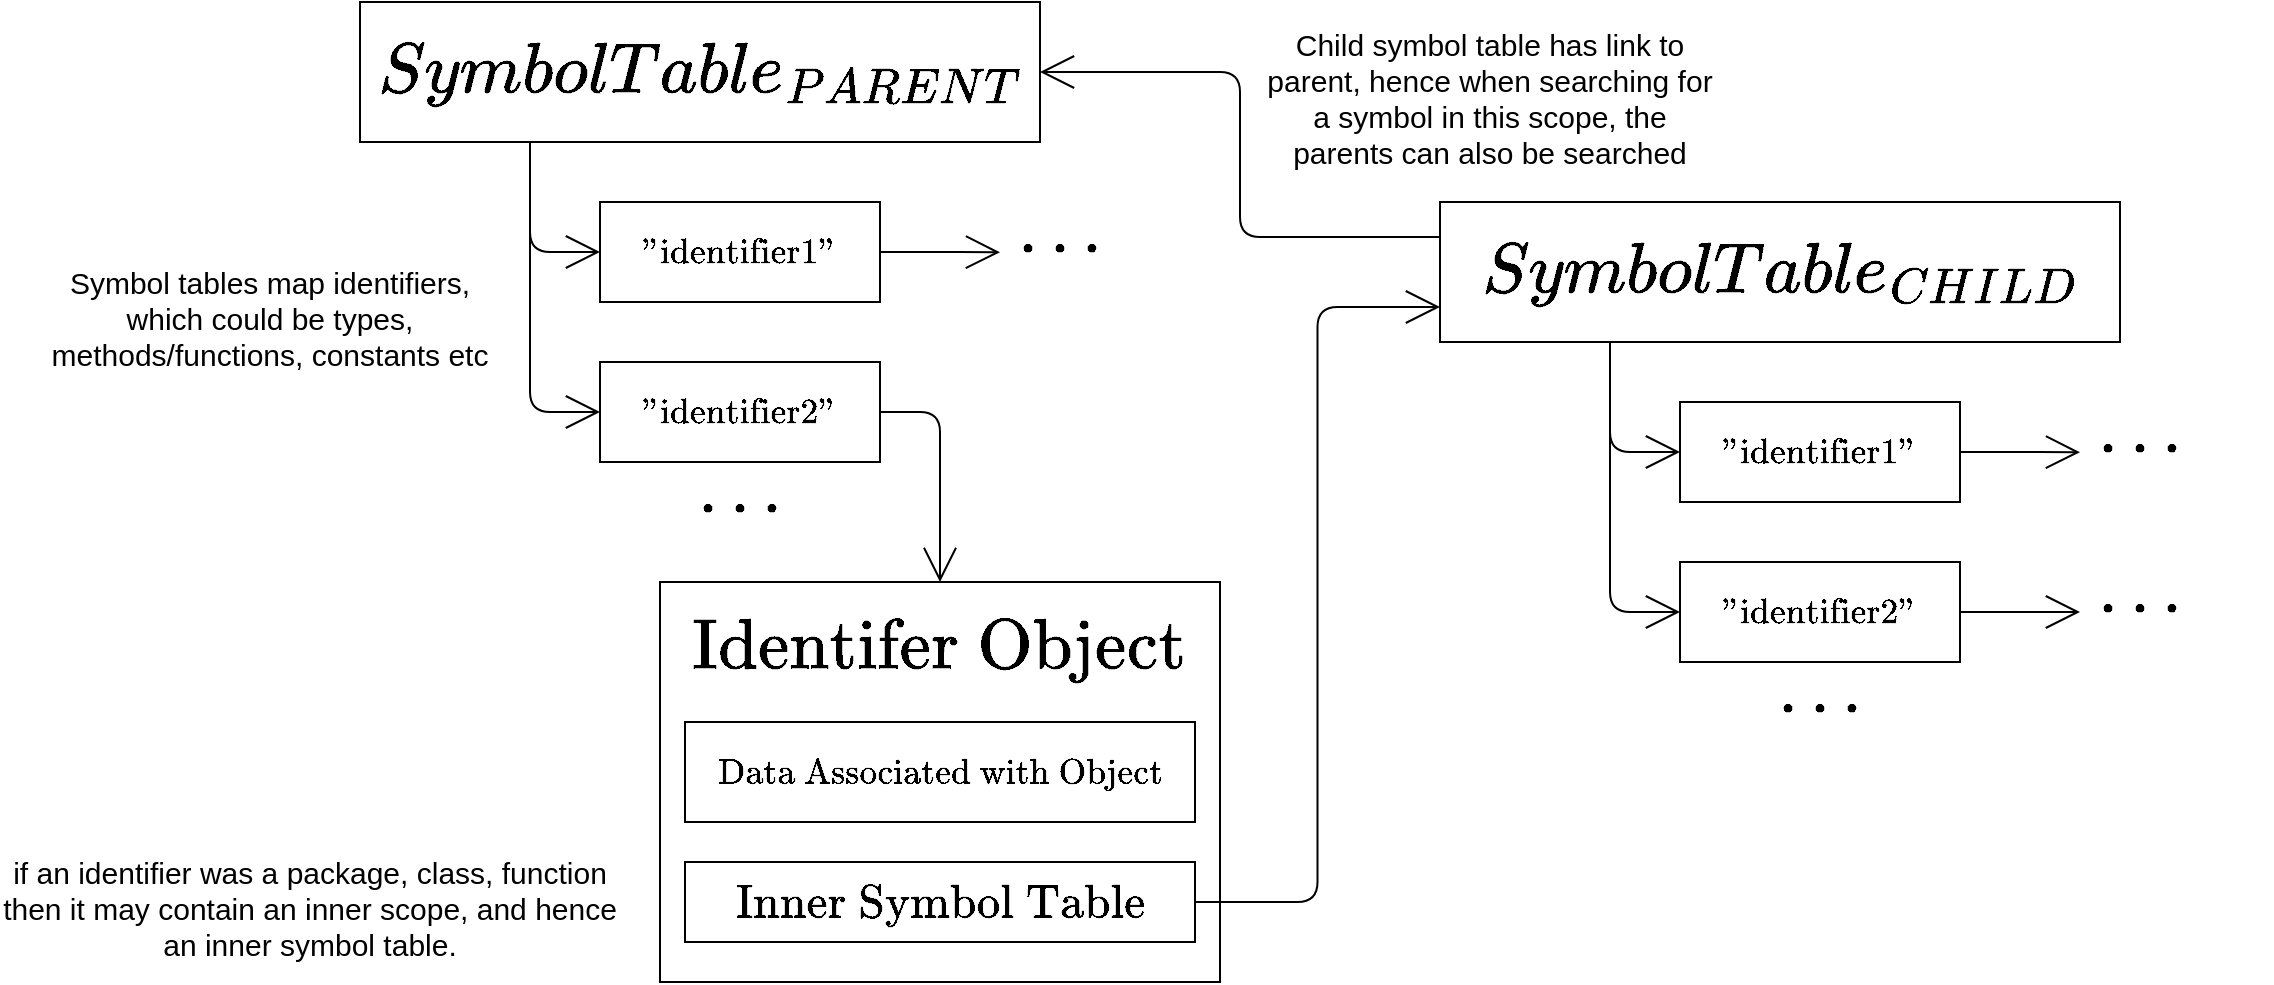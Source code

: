 <mxfile version="13.9.9" type="device"><diagram id="P-s8-BbFWsrFgmgpcjs5" name="Page-1"><mxGraphModel dx="1086" dy="966" grid="1" gridSize="10" guides="1" tooltips="1" connect="1" arrows="1" fold="1" page="1" pageScale="1" pageWidth="850" pageHeight="1100" math="1" shadow="0"><root><mxCell id="0"/><mxCell id="1" parent="0"/><mxCell id="30" style="edgeStyle=orthogonalEdgeStyle;html=1;exitX=0.25;exitY=1;exitDx=0;exitDy=0;entryX=0;entryY=0.5;entryDx=0;entryDy=0;fontSize=15;endArrow=open;endFill=0;endSize=15;" parent="1" source="2" target="3" edge="1"><mxGeometry relative="1" as="geometry"/></mxCell><mxCell id="31" style="edgeStyle=orthogonalEdgeStyle;html=1;exitX=0.25;exitY=1;exitDx=0;exitDy=0;entryX=0;entryY=0.5;entryDx=0;entryDy=0;fontSize=15;endArrow=open;endFill=0;endSize=15;" parent="1" source="2" target="22" edge="1"><mxGeometry relative="1" as="geometry"/></mxCell><mxCell id="2" value="$$SymbolTable_{PARENT}$$" style="rounded=0;whiteSpace=wrap;html=1;fontSize=30;fillColor=none;" parent="1" vertex="1"><mxGeometry x="190" y="60" width="340" height="70" as="geometry"/></mxCell><mxCell id="40" style="edgeStyle=orthogonalEdgeStyle;html=1;exitX=1;exitY=0.5;exitDx=0;exitDy=0;fontSize=15;endArrow=open;endFill=0;endSize=15;" parent="1" source="3" edge="1"><mxGeometry relative="1" as="geometry"><mxPoint x="510" y="185.138" as="targetPoint"/></mxGeometry></mxCell><mxCell id="3" value="$$\text{&quot;identifier1&quot;}$$" style="rounded=0;whiteSpace=wrap;html=1;fontSize=15;fillColor=none;" parent="1" vertex="1"><mxGeometry x="310" y="160" width="140" height="50" as="geometry"/></mxCell><mxCell id="12" style="edgeStyle=orthogonalEdgeStyle;html=1;exitX=1;exitY=0.5;exitDx=0;exitDy=0;fontSize=30;entryX=0.5;entryY=0;entryDx=0;entryDy=0;endArrow=open;endFill=0;endSize=15;" parent="1" source="22" target="13" edge="1"><mxGeometry relative="1" as="geometry"><mxPoint x="500" y="290" as="targetPoint"/><mxPoint x="240" y="260" as="sourcePoint"/></mxGeometry></mxCell><mxCell id="13" value="$$\text{Identifer Object}$$" style="rounded=0;whiteSpace=wrap;html=1;fontSize=30;verticalAlign=top;spacing=-20;fillColor=none;" parent="1" vertex="1"><mxGeometry x="340" y="350" width="280" height="200" as="geometry"/></mxCell><mxCell id="14" value="$$\text{Data Associated with Object}$$" style="rounded=0;whiteSpace=wrap;html=1;fontSize=15;fillColor=none;" parent="1" vertex="1"><mxGeometry x="352.5" y="420" width="255" height="50" as="geometry"/></mxCell><mxCell id="22" value="$$\text{&quot;identifier2&quot;}$$" style="rounded=0;whiteSpace=wrap;html=1;fontSize=15;fillColor=none;" parent="1" vertex="1"><mxGeometry x="310" y="240" width="140" height="50" as="geometry"/></mxCell><mxCell id="28" style="edgeStyle=orthogonalEdgeStyle;html=1;exitX=1;exitY=0.5;exitDx=0;exitDy=0;entryX=0;entryY=0.75;entryDx=0;entryDy=0;fontSize=15;endArrow=open;endFill=0;endSize=15;" parent="1" source="24" target="25" edge="1"><mxGeometry relative="1" as="geometry"/></mxCell><mxCell id="24" value="$$\text{Inner Symbol Table}$$" style="rounded=0;whiteSpace=wrap;html=1;fontSize=20;fillColor=none;" parent="1" vertex="1"><mxGeometry x="352.5" y="490" width="255" height="40" as="geometry"/></mxCell><mxCell id="29" style="edgeStyle=orthogonalEdgeStyle;html=1;exitX=0;exitY=0.25;exitDx=0;exitDy=0;entryX=1;entryY=0.5;entryDx=0;entryDy=0;fontSize=15;endArrow=open;endFill=0;endSize=15;" parent="1" source="25" target="2" edge="1"><mxGeometry relative="1" as="geometry"/></mxCell><mxCell id="32" style="edgeStyle=orthogonalEdgeStyle;html=1;exitX=0.25;exitY=1;exitDx=0;exitDy=0;entryX=0;entryY=0.5;entryDx=0;entryDy=0;fontSize=15;endArrow=open;endFill=0;endSize=15;" parent="1" source="25" target="26" edge="1"><mxGeometry relative="1" as="geometry"/></mxCell><mxCell id="33" style="edgeStyle=orthogonalEdgeStyle;html=1;exitX=0.25;exitY=1;exitDx=0;exitDy=0;entryX=0;entryY=0.5;entryDx=0;entryDy=0;fontSize=15;endArrow=open;endFill=0;endSize=15;" parent="1" source="25" target="27" edge="1"><mxGeometry relative="1" as="geometry"/></mxCell><mxCell id="25" value="$$SymbolTable_{CHILD}$$" style="rounded=0;whiteSpace=wrap;html=1;fontSize=30;fillColor=none;" parent="1" vertex="1"><mxGeometry x="730" y="160" width="340" height="70" as="geometry"/></mxCell><mxCell id="26" value="$$\text{&quot;identifier1&quot;}$$" style="rounded=0;whiteSpace=wrap;html=1;fontSize=15;fillColor=none;" parent="1" vertex="1"><mxGeometry x="850" y="260" width="140" height="50" as="geometry"/></mxCell><mxCell id="27" value="$$\text{&quot;identifier2&quot;}$$" style="rounded=0;whiteSpace=wrap;html=1;fontSize=15;fillColor=none;" parent="1" vertex="1"><mxGeometry x="850" y="340" width="140" height="50" as="geometry"/></mxCell><mxCell id="34" value="$$\dots$$" style="text;html=1;strokeColor=none;fillColor=none;align=center;verticalAlign=middle;whiteSpace=wrap;rounded=0;fontSize=30;" parent="1" vertex="1"><mxGeometry x="350" y="290" width="60" height="30" as="geometry"/></mxCell><mxCell id="35" value="$$\dots$$" style="text;html=1;strokeColor=none;fillColor=none;align=center;verticalAlign=middle;whiteSpace=wrap;rounded=0;fontSize=30;" parent="1" vertex="1"><mxGeometry x="890" y="390" width="60" height="30" as="geometry"/></mxCell><mxCell id="36" value="if an identifier was a package, class, function then it may contain an inner scope, and hence an inner symbol table." style="text;html=1;strokeColor=none;fillColor=none;align=center;verticalAlign=middle;whiteSpace=wrap;rounded=0;fontSize=15;" parent="1" vertex="1"><mxGeometry x="10" y="475" width="310" height="75" as="geometry"/></mxCell><mxCell id="37" value="Symbol tables map identifiers, which could be types, methods/functions, constants etc" style="text;html=1;strokeColor=none;fillColor=none;align=center;verticalAlign=middle;whiteSpace=wrap;rounded=0;fontSize=15;" parent="1" vertex="1"><mxGeometry x="30" y="180" width="230" height="75" as="geometry"/></mxCell><mxCell id="38" value="Child symbol table has link to parent, hence when searching for a symbol in this scope, the parents can also be searched" style="text;html=1;strokeColor=none;fillColor=none;align=center;verticalAlign=middle;whiteSpace=wrap;rounded=0;fontSize=15;" parent="1" vertex="1"><mxGeometry x="640" y="70" width="230" height="75" as="geometry"/></mxCell><mxCell id="41" value="$$\dots$$" style="text;html=1;strokeColor=none;fillColor=none;align=center;verticalAlign=middle;whiteSpace=wrap;rounded=0;fontSize=30;" parent="1" vertex="1"><mxGeometry x="510" y="160" width="60" height="30" as="geometry"/></mxCell><mxCell id="42" style="edgeStyle=orthogonalEdgeStyle;html=1;exitX=1;exitY=0.5;exitDx=0;exitDy=0;fontSize=15;endArrow=open;endFill=0;endSize=15;" parent="1" source="26" edge="1"><mxGeometry relative="1" as="geometry"><mxPoint x="1050" y="285.138" as="targetPoint"/><mxPoint x="990" y="285" as="sourcePoint"/><Array as="points"/></mxGeometry></mxCell><mxCell id="43" value="$$\dots$$" style="text;html=1;strokeColor=none;fillColor=none;align=center;verticalAlign=middle;whiteSpace=wrap;rounded=0;fontSize=30;" parent="1" vertex="1"><mxGeometry x="1050" y="260" width="60" height="30" as="geometry"/></mxCell><mxCell id="44" style="edgeStyle=orthogonalEdgeStyle;html=1;exitX=1;exitY=0.5;exitDx=0;exitDy=0;fontSize=15;endArrow=open;endFill=0;endSize=15;" parent="1" source="27" edge="1"><mxGeometry relative="1" as="geometry"><mxPoint x="1050" y="365" as="targetPoint"/><mxPoint x="1000" y="295" as="sourcePoint"/><Array as="points"/></mxGeometry></mxCell><mxCell id="45" value="$$\dots$$" style="text;html=1;strokeColor=none;fillColor=none;align=center;verticalAlign=middle;whiteSpace=wrap;rounded=0;fontSize=30;" parent="1" vertex="1"><mxGeometry x="1050" y="340" width="60" height="30" as="geometry"/></mxCell></root></mxGraphModel></diagram></mxfile>
